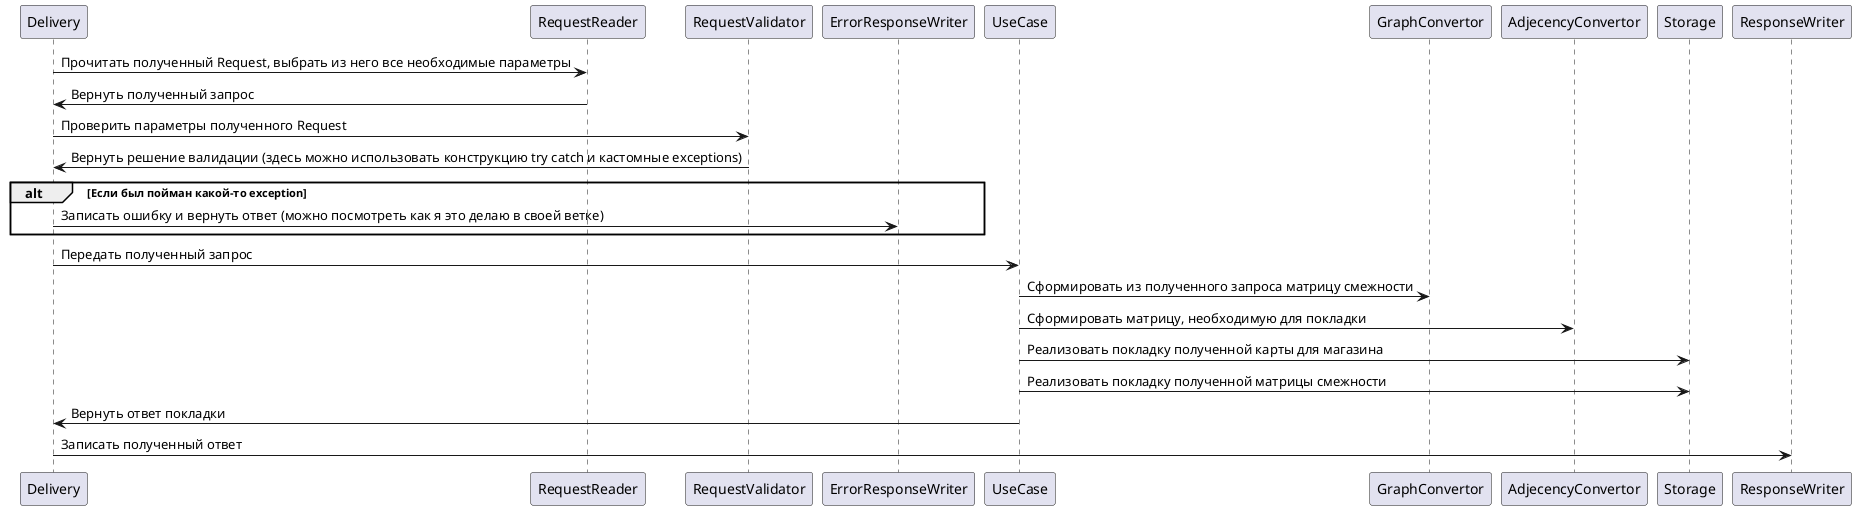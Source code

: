 @startuml

"Delivery" -> "RequestReader" : Прочитать полученный Request, выбрать из него все необходимые параметры
"Delivery" <- "RequestReader" : Вернуть полученный запрос
"Delivery" -> "RequestValidator" : Проверить параметры полученного Request
"Delivery" <- "RequestValidator" :Вернуть решение валидации (здесь можно использовать конструкцию try catch и кастомные exceptions)
alt Если был пойман какой-то exception
"Delivery" -> "ErrorResponseWriter": Записать ошибку и вернуть ответ (можно посмотреть как я это делаю в своей ветке)
end

"Delivery" -> "UseCase": Передать полученный запрос

"UseCase" -> "GraphConvertor": Сформировать из полученного запроса матрицу смежности
"UseCase" -> "AdjecencyConvertor": Сформировать матрицу, необходимую для покладки
"UseCase" -> "Storage" : Реализовать покладку полученной карты для магазина
"UseCase" -> "Storage": Реализовать покладку полученной матрицы смежности

"UseCase" -> "Delivery": Вернуть ответ покладки
"Delivery" -> "ResponseWriter": Записать полученный ответ


@enduml